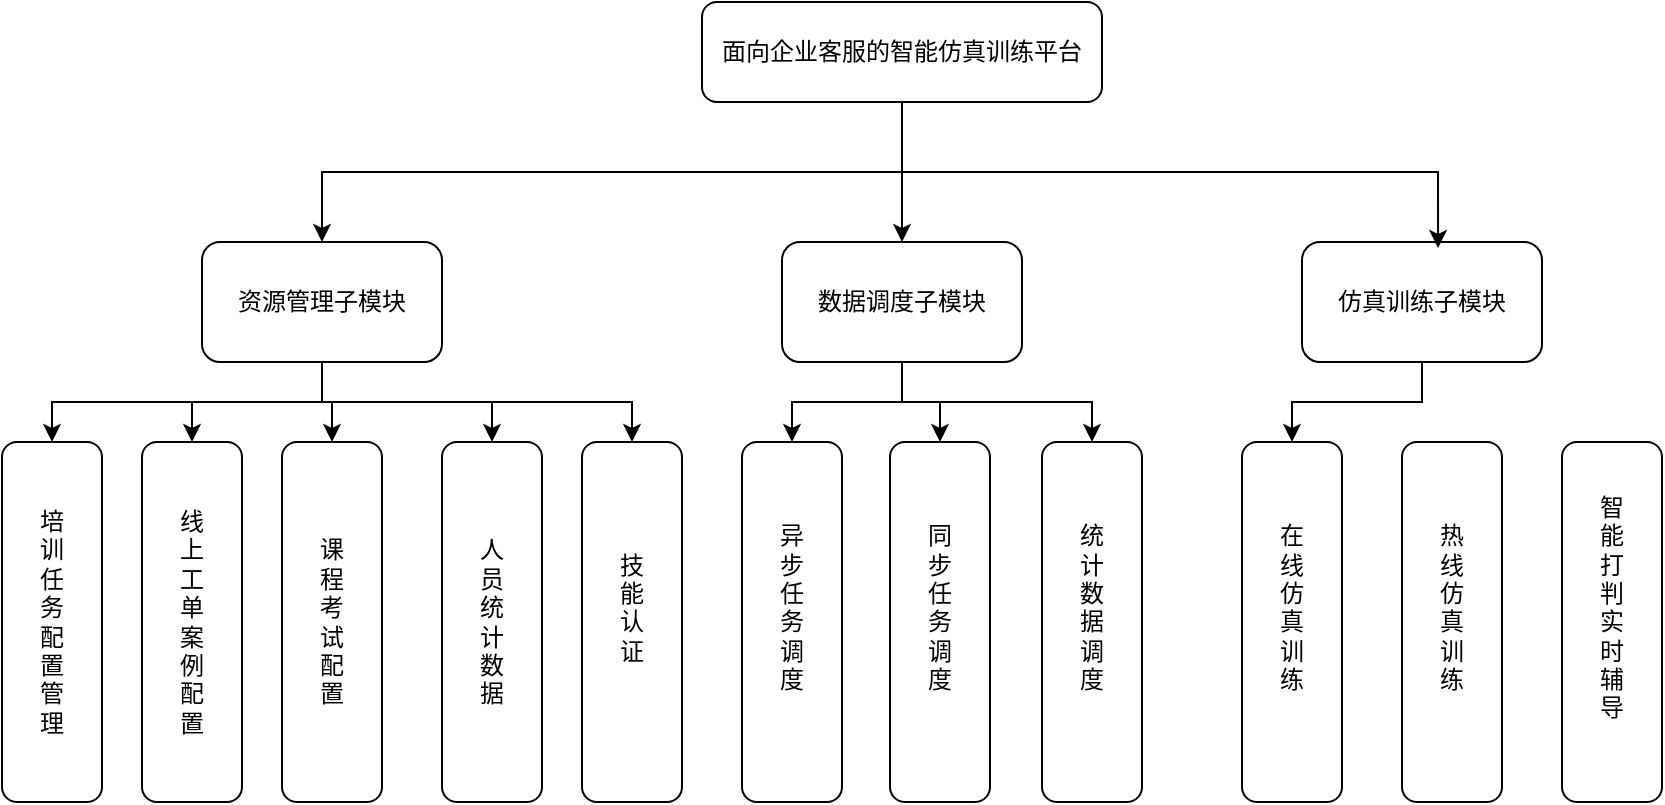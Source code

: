 <mxfile version="28.1.2">
  <diagram name="第 1 页" id="xMs5ethXwr31YWxXagnM">
    <mxGraphModel dx="1261" dy="280" grid="1" gridSize="10" guides="1" tooltips="1" connect="1" arrows="1" fold="1" page="1" pageScale="1" pageWidth="827" pageHeight="1169" math="0" shadow="0">
      <root>
        <mxCell id="0" />
        <mxCell id="1" parent="0" />
        <mxCell id="bpMVPfvarfv760es7vRu-3" value="" style="edgeStyle=orthogonalEdgeStyle;rounded=0;orthogonalLoop=1;jettySize=auto;html=1;exitX=0.5;exitY=1;exitDx=0;exitDy=0;" edge="1" parent="1" source="bpMVPfvarfv760es7vRu-1" target="bpMVPfvarfv760es7vRu-2">
          <mxGeometry relative="1" as="geometry">
            <mxPoint x="320" y="195" as="sourcePoint" />
          </mxGeometry>
        </mxCell>
        <mxCell id="bpMVPfvarfv760es7vRu-1" value="面向企业客服的智能仿真训练平台" style="rounded=1;whiteSpace=wrap;html=1;" vertex="1" parent="1">
          <mxGeometry x="320" y="170" width="200" height="50" as="geometry" />
        </mxCell>
        <mxCell id="bpMVPfvarfv760es7vRu-16" value="" style="edgeStyle=orthogonalEdgeStyle;rounded=0;orthogonalLoop=1;jettySize=auto;html=1;exitX=0.5;exitY=1;exitDx=0;exitDy=0;" edge="1" parent="1" source="bpMVPfvarfv760es7vRu-2" target="bpMVPfvarfv760es7vRu-9">
          <mxGeometry relative="1" as="geometry" />
        </mxCell>
        <mxCell id="bpMVPfvarfv760es7vRu-2" value="资源管理子模块" style="rounded=1;whiteSpace=wrap;html=1;" vertex="1" parent="1">
          <mxGeometry x="70" y="290" width="120" height="60" as="geometry" />
        </mxCell>
        <mxCell id="bpMVPfvarfv760es7vRu-4" value="数据调度子模块" style="rounded=1;whiteSpace=wrap;html=1;" vertex="1" parent="1">
          <mxGeometry x="360" y="290" width="120" height="60" as="geometry" />
        </mxCell>
        <mxCell id="bpMVPfvarfv760es7vRu-5" value="仿真训练子模块" style="rounded=1;whiteSpace=wrap;html=1;" vertex="1" parent="1">
          <mxGeometry x="620" y="290" width="120" height="60" as="geometry" />
        </mxCell>
        <mxCell id="bpMVPfvarfv760es7vRu-6" value="" style="endArrow=classic;html=1;rounded=0;entryX=0.5;entryY=0;entryDx=0;entryDy=0;" edge="1" parent="1" target="bpMVPfvarfv760es7vRu-4">
          <mxGeometry width="50" height="50" relative="1" as="geometry">
            <mxPoint x="420" y="230" as="sourcePoint" />
            <mxPoint x="440" y="300" as="targetPoint" />
          </mxGeometry>
        </mxCell>
        <mxCell id="bpMVPfvarfv760es7vRu-7" value="" style="endArrow=classic;html=1;rounded=0;exitX=0.5;exitY=1;exitDx=0;exitDy=0;entryX=0.567;entryY=0.05;entryDx=0;entryDy=0;entryPerimeter=0;edgeStyle=orthogonalEdgeStyle;" edge="1" parent="1" source="bpMVPfvarfv760es7vRu-1" target="bpMVPfvarfv760es7vRu-5">
          <mxGeometry width="50" height="50" relative="1" as="geometry">
            <mxPoint x="420" y="230" as="sourcePoint" />
            <mxPoint x="440" y="300" as="targetPoint" />
          </mxGeometry>
        </mxCell>
        <mxCell id="bpMVPfvarfv760es7vRu-9" value="培&lt;br&gt;训&lt;br&gt;任&lt;br&gt;务&lt;br&gt;配&lt;br&gt;置&lt;br&gt;管&lt;br&gt;理" style="whiteSpace=wrap;html=1;rounded=1;" vertex="1" parent="1">
          <mxGeometry x="-30" y="390" width="50" height="180" as="geometry" />
        </mxCell>
        <mxCell id="bpMVPfvarfv760es7vRu-21" value="线&lt;br&gt;上&lt;div&gt;工&lt;br&gt;单&lt;br&gt;案&lt;br&gt;例&lt;br&gt;配&lt;br&gt;置&lt;/div&gt;" style="whiteSpace=wrap;html=1;rounded=1;" vertex="1" parent="1">
          <mxGeometry x="40" y="390" width="50" height="180" as="geometry" />
        </mxCell>
        <mxCell id="bpMVPfvarfv760es7vRu-22" value="" style="endArrow=classic;html=1;rounded=0;exitX=0.5;exitY=1;exitDx=0;exitDy=0;entryX=0.5;entryY=0;entryDx=0;entryDy=0;edgeStyle=orthogonalEdgeStyle;" edge="1" parent="1" source="bpMVPfvarfv760es7vRu-2" target="bpMVPfvarfv760es7vRu-21">
          <mxGeometry width="50" height="50" relative="1" as="geometry">
            <mxPoint x="220" y="400" as="sourcePoint" />
            <mxPoint x="270" y="350" as="targetPoint" />
          </mxGeometry>
        </mxCell>
        <mxCell id="bpMVPfvarfv760es7vRu-23" value="课&lt;br&gt;程&lt;br&gt;考&lt;br&gt;试&lt;br&gt;配&lt;br&gt;置" style="whiteSpace=wrap;html=1;rounded=1;" vertex="1" parent="1">
          <mxGeometry x="110" y="390" width="50" height="180" as="geometry" />
        </mxCell>
        <mxCell id="bpMVPfvarfv760es7vRu-24" value="人&lt;br&gt;员&lt;br&gt;统&lt;div&gt;计&lt;br&gt;数&lt;br&gt;据&lt;/div&gt;" style="whiteSpace=wrap;html=1;rounded=1;" vertex="1" parent="1">
          <mxGeometry x="190" y="390" width="50" height="180" as="geometry" />
        </mxCell>
        <mxCell id="bpMVPfvarfv760es7vRu-25" value="技&lt;br&gt;能&lt;br&gt;认&lt;br&gt;证&lt;div&gt;&lt;br/&gt;&lt;/div&gt;" style="whiteSpace=wrap;html=1;rounded=1;" vertex="1" parent="1">
          <mxGeometry x="260" y="390" width="50" height="180" as="geometry" />
        </mxCell>
        <mxCell id="bpMVPfvarfv760es7vRu-26" value="异&lt;br&gt;步&lt;br&gt;任&lt;br&gt;务&lt;br&gt;调&lt;br&gt;度&lt;br&gt;&lt;div&gt;&lt;br&gt;&lt;/div&gt;" style="whiteSpace=wrap;html=1;rounded=1;" vertex="1" parent="1">
          <mxGeometry x="340" y="390" width="50" height="180" as="geometry" />
        </mxCell>
        <mxCell id="bpMVPfvarfv760es7vRu-27" value="同&lt;br&gt;步&lt;br&gt;任&lt;br&gt;务&lt;br&gt;调&lt;br&gt;度&lt;br&gt;&lt;div&gt;&lt;br&gt;&lt;/div&gt;" style="whiteSpace=wrap;html=1;rounded=1;" vertex="1" parent="1">
          <mxGeometry x="414" y="390" width="50" height="180" as="geometry" />
        </mxCell>
        <mxCell id="bpMVPfvarfv760es7vRu-28" value="统&lt;br&gt;计&lt;br&gt;数&lt;br&gt;据&lt;br&gt;调&lt;br&gt;度&lt;br&gt;&lt;div&gt;&lt;br&gt;&lt;/div&gt;" style="whiteSpace=wrap;html=1;rounded=1;" vertex="1" parent="1">
          <mxGeometry x="490" y="390" width="50" height="180" as="geometry" />
        </mxCell>
        <mxCell id="bpMVPfvarfv760es7vRu-29" value="在&lt;br&gt;线&lt;br&gt;仿&lt;br&gt;真&lt;br&gt;训&lt;br&gt;练&lt;br&gt;&lt;div&gt;&lt;br&gt;&lt;/div&gt;" style="whiteSpace=wrap;html=1;rounded=1;" vertex="1" parent="1">
          <mxGeometry x="590" y="390" width="50" height="180" as="geometry" />
        </mxCell>
        <mxCell id="bpMVPfvarfv760es7vRu-30" value="热&lt;br&gt;线&lt;br&gt;仿&lt;br&gt;真&lt;br&gt;训&lt;br&gt;练&lt;br&gt;&lt;div&gt;&lt;br&gt;&lt;/div&gt;" style="whiteSpace=wrap;html=1;rounded=1;" vertex="1" parent="1">
          <mxGeometry x="670" y="390" width="50" height="180" as="geometry" />
        </mxCell>
        <mxCell id="bpMVPfvarfv760es7vRu-31" value="智&lt;br&gt;能&lt;br&gt;打&lt;br&gt;判&lt;br&gt;实&lt;br&gt;时&lt;br&gt;辅&lt;br&gt;导&lt;br&gt;&lt;div&gt;&lt;br&gt;&lt;/div&gt;" style="whiteSpace=wrap;html=1;rounded=1;" vertex="1" parent="1">
          <mxGeometry x="750" y="390" width="50" height="180" as="geometry" />
        </mxCell>
        <mxCell id="bpMVPfvarfv760es7vRu-33" value="" style="endArrow=classic;html=1;rounded=0;entryX=0.5;entryY=0;entryDx=0;entryDy=0;edgeStyle=orthogonalEdgeStyle;" edge="1" parent="1" target="bpMVPfvarfv760es7vRu-23">
          <mxGeometry width="50" height="50" relative="1" as="geometry">
            <mxPoint x="180" y="350" as="sourcePoint" />
            <mxPoint x="190" y="360" as="targetPoint" />
            <Array as="points">
              <mxPoint x="130" y="350" />
              <mxPoint x="130" y="370" />
              <mxPoint x="135" y="370" />
            </Array>
          </mxGeometry>
        </mxCell>
        <mxCell id="bpMVPfvarfv760es7vRu-34" value="" style="endArrow=classic;html=1;rounded=0;entryX=0.5;entryY=0;entryDx=0;entryDy=0;edgeStyle=orthogonalEdgeStyle;" edge="1" parent="1" target="bpMVPfvarfv760es7vRu-24">
          <mxGeometry width="50" height="50" relative="1" as="geometry">
            <mxPoint x="130" y="350" as="sourcePoint" />
            <mxPoint x="220" y="360" as="targetPoint" />
            <Array as="points">
              <mxPoint x="130" y="350" />
              <mxPoint x="130" y="370" />
              <mxPoint x="215" y="370" />
            </Array>
          </mxGeometry>
        </mxCell>
        <mxCell id="bpMVPfvarfv760es7vRu-35" value="" style="endArrow=classic;html=1;rounded=0;entryX=0.5;entryY=0;entryDx=0;entryDy=0;edgeStyle=orthogonalEdgeStyle;exitX=0.5;exitY=1;exitDx=0;exitDy=0;" edge="1" parent="1" source="bpMVPfvarfv760es7vRu-2" target="bpMVPfvarfv760es7vRu-25">
          <mxGeometry width="50" height="50" relative="1" as="geometry">
            <mxPoint x="180" y="350" as="sourcePoint" />
            <mxPoint x="310" y="370" as="targetPoint" />
            <Array as="points">
              <mxPoint x="130" y="370" />
              <mxPoint x="285" y="370" />
            </Array>
          </mxGeometry>
        </mxCell>
        <mxCell id="bpMVPfvarfv760es7vRu-36" value="" style="endArrow=classic;html=1;rounded=0;exitX=0.5;exitY=1;exitDx=0;exitDy=0;entryX=0.5;entryY=0;entryDx=0;entryDy=0;edgeStyle=orthogonalEdgeStyle;" edge="1" parent="1" source="bpMVPfvarfv760es7vRu-4" target="bpMVPfvarfv760es7vRu-26">
          <mxGeometry width="50" height="50" relative="1" as="geometry">
            <mxPoint x="450" y="420" as="sourcePoint" />
            <mxPoint x="500" y="370" as="targetPoint" />
          </mxGeometry>
        </mxCell>
        <mxCell id="bpMVPfvarfv760es7vRu-37" value="" style="endArrow=classic;html=1;rounded=0;exitX=0.5;exitY=1;exitDx=0;exitDy=0;entryX=0.5;entryY=0;entryDx=0;entryDy=0;edgeStyle=orthogonalEdgeStyle;" edge="1" parent="1" source="bpMVPfvarfv760es7vRu-4" target="bpMVPfvarfv760es7vRu-27">
          <mxGeometry width="50" height="50" relative="1" as="geometry">
            <mxPoint x="440" y="400" as="sourcePoint" />
            <mxPoint x="490" y="350" as="targetPoint" />
          </mxGeometry>
        </mxCell>
        <mxCell id="bpMVPfvarfv760es7vRu-38" value="" style="endArrow=classic;html=1;rounded=0;entryX=0.5;entryY=0;entryDx=0;entryDy=0;edgeStyle=orthogonalEdgeStyle;" edge="1" parent="1" target="bpMVPfvarfv760es7vRu-28">
          <mxGeometry width="50" height="50" relative="1" as="geometry">
            <mxPoint x="420" y="350" as="sourcePoint" />
            <mxPoint x="520" y="340" as="targetPoint" />
            <Array as="points">
              <mxPoint x="420" y="370" />
              <mxPoint x="515" y="370" />
            </Array>
          </mxGeometry>
        </mxCell>
        <mxCell id="bpMVPfvarfv760es7vRu-39" value="" style="endArrow=classic;html=1;rounded=0;exitX=0.5;exitY=1;exitDx=0;exitDy=0;entryX=0.5;entryY=0;entryDx=0;entryDy=0;edgeStyle=orthogonalEdgeStyle;" edge="1" parent="1" source="bpMVPfvarfv760es7vRu-5" target="bpMVPfvarfv760es7vRu-29">
          <mxGeometry width="50" height="50" relative="1" as="geometry">
            <mxPoint x="450" y="400" as="sourcePoint" />
            <mxPoint x="500" y="350" as="targetPoint" />
          </mxGeometry>
        </mxCell>
      </root>
    </mxGraphModel>
  </diagram>
</mxfile>
